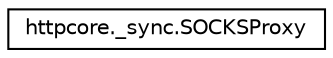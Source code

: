 digraph "Graphical Class Hierarchy"
{
 // LATEX_PDF_SIZE
  edge [fontname="Helvetica",fontsize="10",labelfontname="Helvetica",labelfontsize="10"];
  node [fontname="Helvetica",fontsize="10",shape=record];
  rankdir="LR";
  Node0 [label="httpcore._sync.SOCKSProxy",height=0.2,width=0.4,color="black", fillcolor="white", style="filled",URL="$classhttpcore_1_1__sync_1_1SOCKSProxy.html",tooltip=" "];
}
